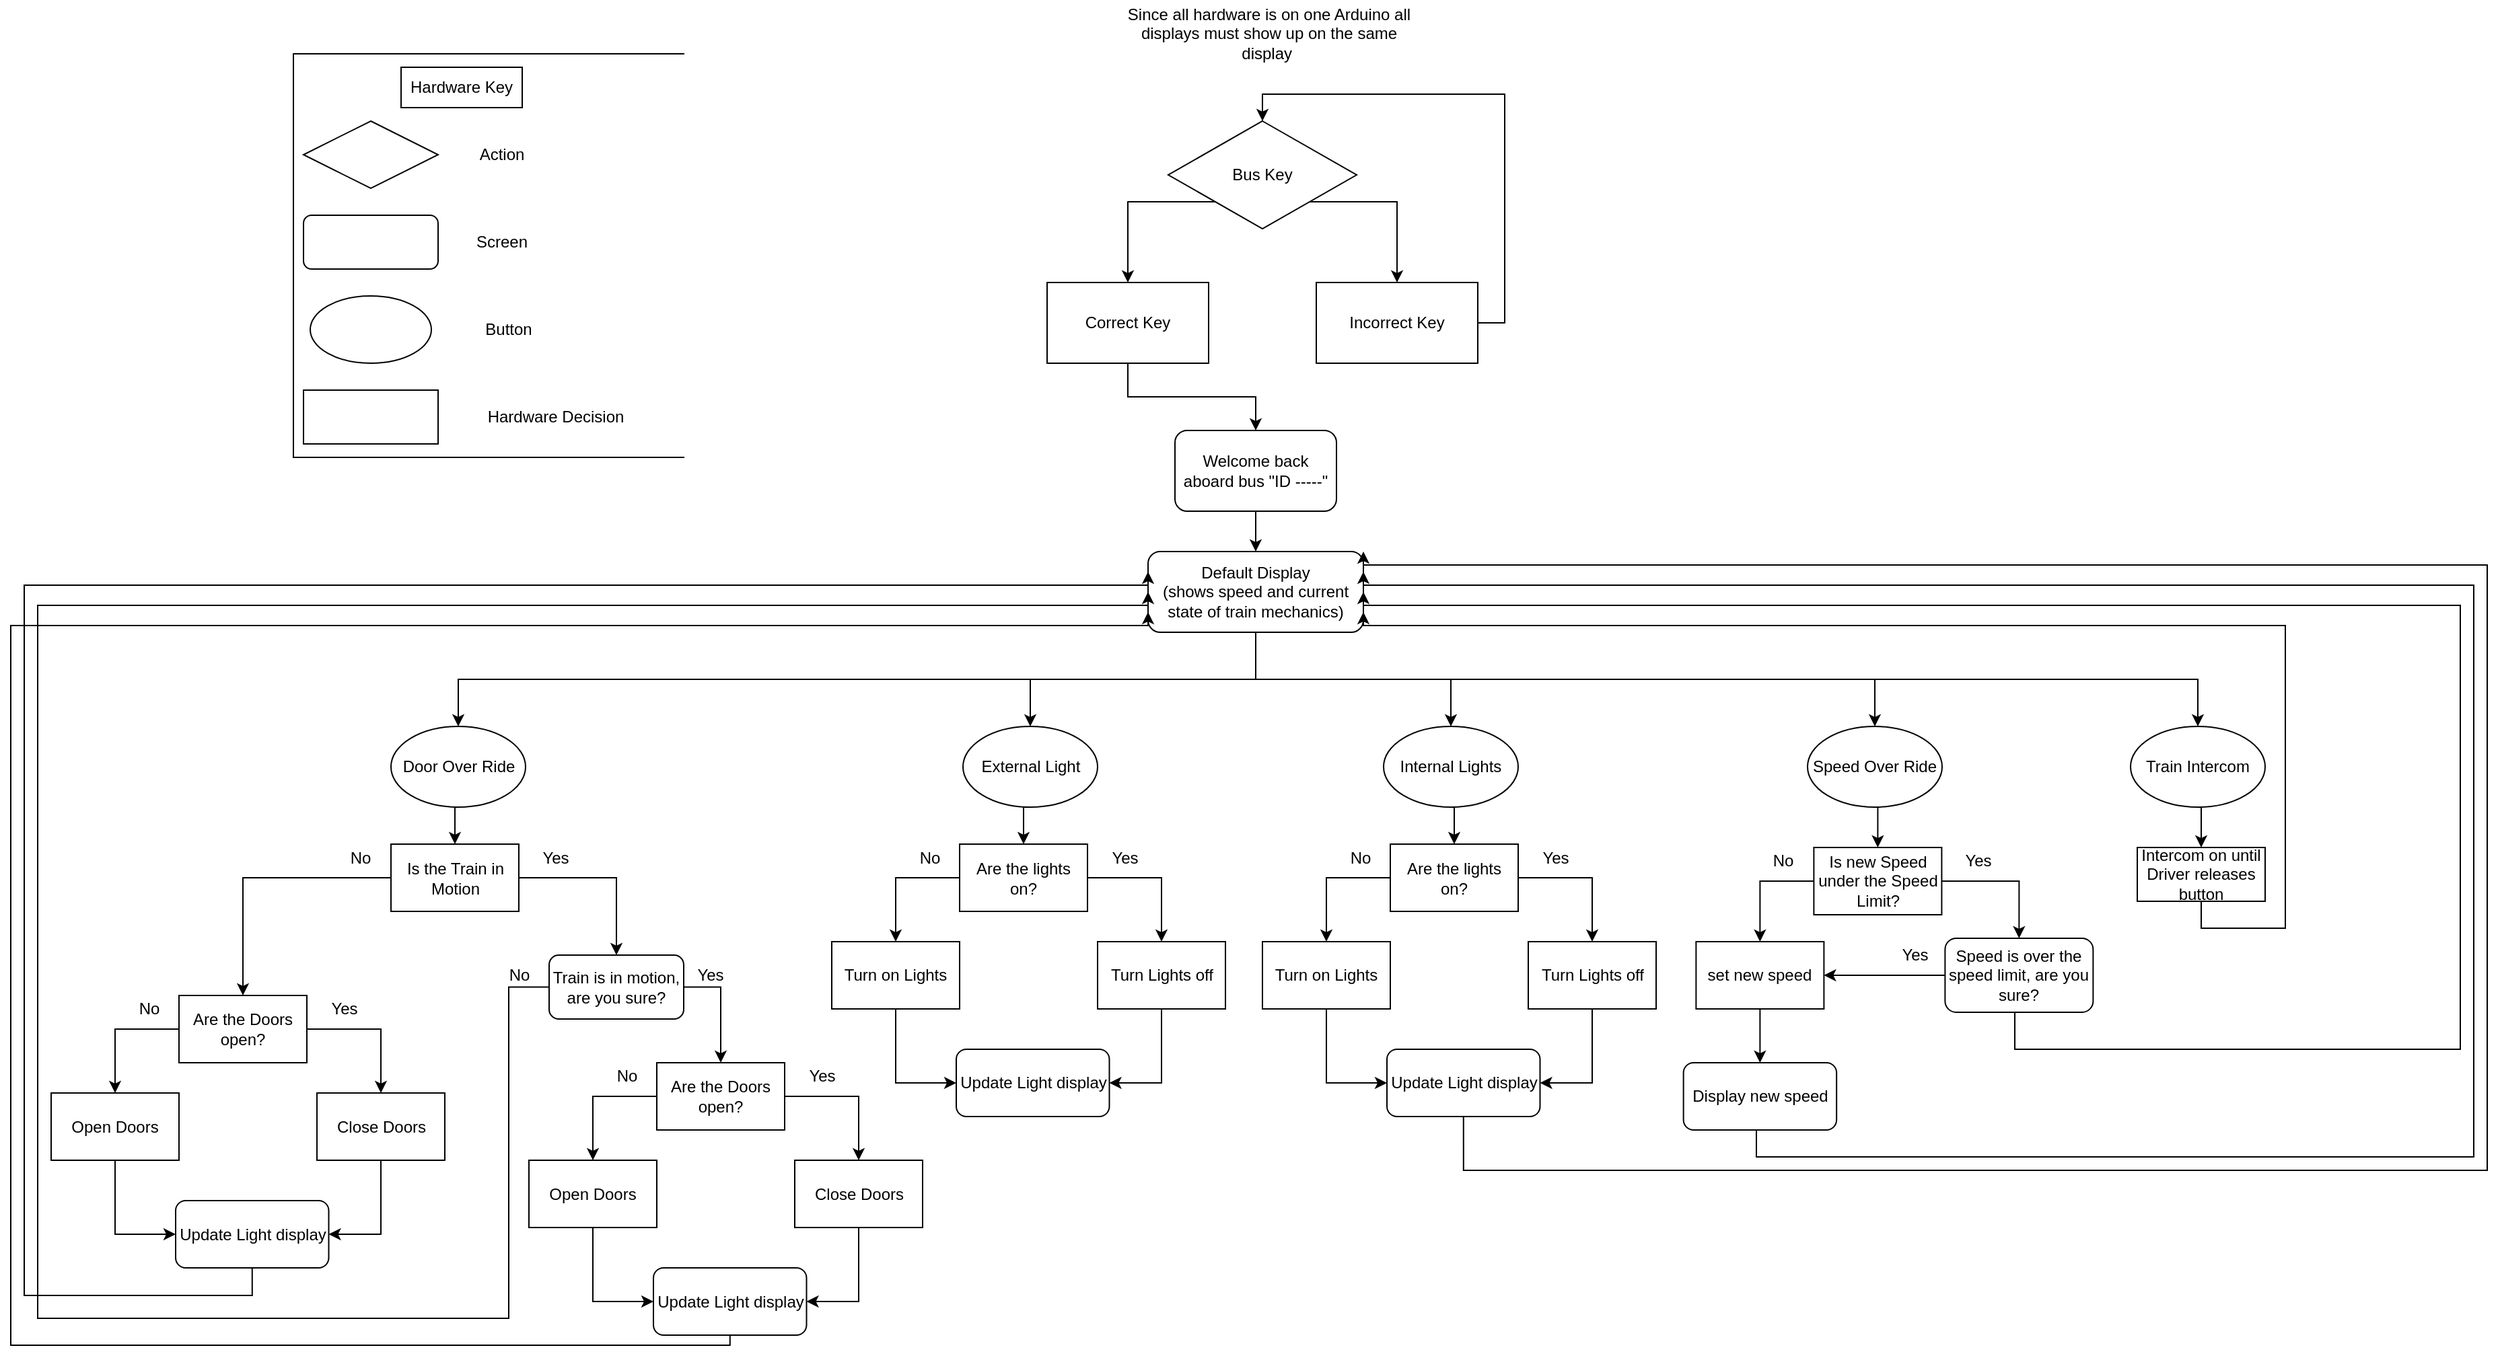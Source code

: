 <mxfile version="14.2.9" type="github">
  <diagram id="9zGSrqXPqIjhty2C2Nkj" name="Page-1">
    <mxGraphModel dx="4070" dy="1323" grid="1" gridSize="10" guides="1" tooltips="1" connect="1" arrows="1" fold="1" page="1" pageScale="1" pageWidth="850" pageHeight="1100" math="0" shadow="0">
      <root>
        <mxCell id="0" />
        <mxCell id="1" parent="0" />
        <mxCell id="9l3UPbGqFEDprcxRc8I1-12" value="" style="whiteSpace=wrap;html=1;aspect=fixed;" vertex="1" parent="1">
          <mxGeometry x="-640" y="50" width="300" height="300" as="geometry" />
        </mxCell>
        <mxCell id="9l3UPbGqFEDprcxRc8I1-13" value="Hardware Key" style="rounded=0;whiteSpace=wrap;html=1;" vertex="1" parent="1">
          <mxGeometry x="-560" y="60" width="90" height="30" as="geometry" />
        </mxCell>
        <mxCell id="9l3UPbGqFEDprcxRc8I1-16" value="" style="rhombus;whiteSpace=wrap;html=1;" vertex="1" parent="1">
          <mxGeometry x="-632.5" y="100" width="100" height="50" as="geometry" />
        </mxCell>
        <mxCell id="9l3UPbGqFEDprcxRc8I1-18" value="" style="rounded=1;whiteSpace=wrap;html=1;" vertex="1" parent="1">
          <mxGeometry x="-632.5" y="170" width="100" height="40" as="geometry" />
        </mxCell>
        <mxCell id="9l3UPbGqFEDprcxRc8I1-19" value="Screen" style="text;html=1;strokeColor=none;fillColor=none;align=center;verticalAlign=middle;whiteSpace=wrap;rounded=0;" vertex="1" parent="1">
          <mxGeometry x="-505" y="180" width="40" height="20" as="geometry" />
        </mxCell>
        <mxCell id="9l3UPbGqFEDprcxRc8I1-20" value="Action" style="text;html=1;strokeColor=none;fillColor=none;align=center;verticalAlign=middle;whiteSpace=wrap;rounded=0;" vertex="1" parent="1">
          <mxGeometry x="-505" y="115" width="40" height="20" as="geometry" />
        </mxCell>
        <mxCell id="9l3UPbGqFEDprcxRc8I1-27" style="edgeStyle=orthogonalEdgeStyle;rounded=0;orthogonalLoop=1;jettySize=auto;html=1;exitX=0;exitY=1;exitDx=0;exitDy=0;entryX=0.5;entryY=0;entryDx=0;entryDy=0;" edge="1" parent="1" source="9l3UPbGqFEDprcxRc8I1-21" target="9l3UPbGqFEDprcxRc8I1-26">
          <mxGeometry relative="1" as="geometry">
            <mxPoint x="-20" y="200" as="targetPoint" />
            <Array as="points">
              <mxPoint x="-20" y="160" />
            </Array>
          </mxGeometry>
        </mxCell>
        <mxCell id="9l3UPbGqFEDprcxRc8I1-28" style="edgeStyle=orthogonalEdgeStyle;rounded=0;orthogonalLoop=1;jettySize=auto;html=1;exitX=1;exitY=1;exitDx=0;exitDy=0;entryX=0.5;entryY=0;entryDx=0;entryDy=0;" edge="1" parent="1" source="9l3UPbGqFEDprcxRc8I1-21" target="9l3UPbGqFEDprcxRc8I1-25">
          <mxGeometry relative="1" as="geometry">
            <Array as="points">
              <mxPoint x="180" y="160" />
            </Array>
          </mxGeometry>
        </mxCell>
        <mxCell id="9l3UPbGqFEDprcxRc8I1-21" value="Bus Key" style="rhombus;whiteSpace=wrap;html=1;" vertex="1" parent="1">
          <mxGeometry x="10" y="100" width="140" height="80" as="geometry" />
        </mxCell>
        <mxCell id="9l3UPbGqFEDprcxRc8I1-55" style="edgeStyle=orthogonalEdgeStyle;rounded=0;orthogonalLoop=1;jettySize=auto;html=1;exitX=0.5;exitY=1;exitDx=0;exitDy=0;entryX=0.5;entryY=0;entryDx=0;entryDy=0;" edge="1" parent="1" source="9l3UPbGqFEDprcxRc8I1-22" target="9l3UPbGqFEDprcxRc8I1-54">
          <mxGeometry relative="1" as="geometry" />
        </mxCell>
        <mxCell id="9l3UPbGqFEDprcxRc8I1-22" value="Welcome back aboard bus &quot;ID -----&quot;" style="rounded=1;whiteSpace=wrap;html=1;" vertex="1" parent="1">
          <mxGeometry x="15" y="330" width="120" height="60" as="geometry" />
        </mxCell>
        <mxCell id="9l3UPbGqFEDprcxRc8I1-23" value="" style="rounded=0;whiteSpace=wrap;html=1;" vertex="1" parent="1">
          <mxGeometry x="-632.5" y="300" width="100" height="40" as="geometry" />
        </mxCell>
        <mxCell id="9l3UPbGqFEDprcxRc8I1-24" value="Hardware Decision" style="text;html=1;strokeColor=none;fillColor=none;align=center;verticalAlign=middle;whiteSpace=wrap;rounded=0;" vertex="1" parent="1">
          <mxGeometry x="-505" y="310" width="120" height="20" as="geometry" />
        </mxCell>
        <mxCell id="9l3UPbGqFEDprcxRc8I1-29" style="edgeStyle=orthogonalEdgeStyle;rounded=0;orthogonalLoop=1;jettySize=auto;html=1;exitX=1;exitY=0.5;exitDx=0;exitDy=0;entryX=0.5;entryY=0;entryDx=0;entryDy=0;" edge="1" parent="1" source="9l3UPbGqFEDprcxRc8I1-25" target="9l3UPbGqFEDprcxRc8I1-21">
          <mxGeometry relative="1" as="geometry" />
        </mxCell>
        <mxCell id="9l3UPbGqFEDprcxRc8I1-25" value="Incorrect Key" style="rounded=0;whiteSpace=wrap;html=1;" vertex="1" parent="1">
          <mxGeometry x="120" y="220" width="120" height="60" as="geometry" />
        </mxCell>
        <mxCell id="9l3UPbGqFEDprcxRc8I1-30" style="edgeStyle=orthogonalEdgeStyle;rounded=0;orthogonalLoop=1;jettySize=auto;html=1;exitX=0.5;exitY=1;exitDx=0;exitDy=0;entryX=0.5;entryY=0;entryDx=0;entryDy=0;" edge="1" parent="1" source="9l3UPbGqFEDprcxRc8I1-26" target="9l3UPbGqFEDprcxRc8I1-22">
          <mxGeometry relative="1" as="geometry" />
        </mxCell>
        <mxCell id="9l3UPbGqFEDprcxRc8I1-26" value="Correct Key" style="rounded=0;whiteSpace=wrap;html=1;" vertex="1" parent="1">
          <mxGeometry x="-80" y="220" width="120" height="60" as="geometry" />
        </mxCell>
        <mxCell id="9l3UPbGqFEDprcxRc8I1-32" value="" style="ellipse;whiteSpace=wrap;html=1;" vertex="1" parent="1">
          <mxGeometry x="-627.5" y="230" width="90" height="50" as="geometry" />
        </mxCell>
        <mxCell id="9l3UPbGqFEDprcxRc8I1-33" value="Button" style="text;html=1;strokeColor=none;fillColor=none;align=center;verticalAlign=middle;whiteSpace=wrap;rounded=0;" vertex="1" parent="1">
          <mxGeometry x="-500" y="245" width="40" height="20" as="geometry" />
        </mxCell>
        <mxCell id="9l3UPbGqFEDprcxRc8I1-34" value="Since all hardware is on one Arduino all displays must show up on the same display&amp;nbsp;" style="text;html=1;strokeColor=none;fillColor=none;align=center;verticalAlign=middle;whiteSpace=wrap;rounded=0;" vertex="1" parent="1">
          <mxGeometry x="-30" y="10" width="230" height="50" as="geometry" />
        </mxCell>
        <mxCell id="9l3UPbGqFEDprcxRc8I1-138" style="edgeStyle=orthogonalEdgeStyle;rounded=0;orthogonalLoop=1;jettySize=auto;html=1;exitX=0.5;exitY=1;exitDx=0;exitDy=0;entryX=0.5;entryY=0;entryDx=0;entryDy=0;" edge="1" parent="1" source="9l3UPbGqFEDprcxRc8I1-49" target="9l3UPbGqFEDprcxRc8I1-134">
          <mxGeometry relative="1" as="geometry" />
        </mxCell>
        <mxCell id="9l3UPbGqFEDprcxRc8I1-49" value="Door Over Ride" style="ellipse;whiteSpace=wrap;html=1;" vertex="1" parent="1">
          <mxGeometry x="-567.5" y="550" width="100" height="60" as="geometry" />
        </mxCell>
        <mxCell id="9l3UPbGqFEDprcxRc8I1-121" style="edgeStyle=orthogonalEdgeStyle;rounded=0;orthogonalLoop=1;jettySize=auto;html=1;exitX=0.5;exitY=1;exitDx=0;exitDy=0;entryX=0.5;entryY=0;entryDx=0;entryDy=0;" edge="1" parent="1" source="9l3UPbGqFEDprcxRc8I1-50" target="9l3UPbGqFEDprcxRc8I1-113">
          <mxGeometry relative="1" as="geometry" />
        </mxCell>
        <mxCell id="9l3UPbGqFEDprcxRc8I1-50" value="External Light" style="ellipse;whiteSpace=wrap;html=1;" vertex="1" parent="1">
          <mxGeometry x="-142.5" y="550" width="100" height="60" as="geometry" />
        </mxCell>
        <mxCell id="9l3UPbGqFEDprcxRc8I1-100" style="edgeStyle=orthogonalEdgeStyle;rounded=0;orthogonalLoop=1;jettySize=auto;html=1;exitX=0.5;exitY=1;exitDx=0;exitDy=0;entryX=0.5;entryY=0;entryDx=0;entryDy=0;" edge="1" parent="1" source="9l3UPbGqFEDprcxRc8I1-51" target="9l3UPbGqFEDprcxRc8I1-85">
          <mxGeometry relative="1" as="geometry" />
        </mxCell>
        <mxCell id="9l3UPbGqFEDprcxRc8I1-51" value="Internal Lights" style="ellipse;whiteSpace=wrap;html=1;" vertex="1" parent="1">
          <mxGeometry x="170" y="550" width="100" height="60" as="geometry" />
        </mxCell>
        <mxCell id="9l3UPbGqFEDprcxRc8I1-62" style="edgeStyle=orthogonalEdgeStyle;rounded=0;orthogonalLoop=1;jettySize=auto;html=1;exitX=0.5;exitY=1;exitDx=0;exitDy=0;entryX=0.5;entryY=0;entryDx=0;entryDy=0;" edge="1" parent="1" source="9l3UPbGqFEDprcxRc8I1-52" target="9l3UPbGqFEDprcxRc8I1-61">
          <mxGeometry relative="1" as="geometry" />
        </mxCell>
        <mxCell id="9l3UPbGqFEDprcxRc8I1-52" value="Speed Over Ride" style="ellipse;whiteSpace=wrap;html=1;" vertex="1" parent="1">
          <mxGeometry x="485" y="550" width="100" height="60" as="geometry" />
        </mxCell>
        <mxCell id="9l3UPbGqFEDprcxRc8I1-83" style="edgeStyle=orthogonalEdgeStyle;rounded=0;orthogonalLoop=1;jettySize=auto;html=1;exitX=0.5;exitY=1;exitDx=0;exitDy=0;entryX=0.5;entryY=0;entryDx=0;entryDy=0;" edge="1" parent="1" source="9l3UPbGqFEDprcxRc8I1-53" target="9l3UPbGqFEDprcxRc8I1-82">
          <mxGeometry relative="1" as="geometry" />
        </mxCell>
        <mxCell id="9l3UPbGqFEDprcxRc8I1-53" value="Train Intercom" style="ellipse;whiteSpace=wrap;html=1;" vertex="1" parent="1">
          <mxGeometry x="725" y="550" width="100" height="60" as="geometry" />
        </mxCell>
        <mxCell id="9l3UPbGqFEDprcxRc8I1-56" style="edgeStyle=orthogonalEdgeStyle;rounded=0;orthogonalLoop=1;jettySize=auto;html=1;exitX=0.5;exitY=1;exitDx=0;exitDy=0;entryX=0.5;entryY=0;entryDx=0;entryDy=0;" edge="1" parent="1" source="9l3UPbGqFEDprcxRc8I1-54" target="9l3UPbGqFEDprcxRc8I1-51">
          <mxGeometry relative="1" as="geometry" />
        </mxCell>
        <mxCell id="9l3UPbGqFEDprcxRc8I1-57" style="edgeStyle=orthogonalEdgeStyle;rounded=0;orthogonalLoop=1;jettySize=auto;html=1;exitX=0.5;exitY=1;exitDx=0;exitDy=0;entryX=0.5;entryY=0;entryDx=0;entryDy=0;" edge="1" parent="1" source="9l3UPbGqFEDprcxRc8I1-54" target="9l3UPbGqFEDprcxRc8I1-52">
          <mxGeometry relative="1" as="geometry" />
        </mxCell>
        <mxCell id="9l3UPbGqFEDprcxRc8I1-58" style="edgeStyle=orthogonalEdgeStyle;rounded=0;orthogonalLoop=1;jettySize=auto;html=1;exitX=0.5;exitY=1;exitDx=0;exitDy=0;entryX=0.5;entryY=0;entryDx=0;entryDy=0;" edge="1" parent="1" source="9l3UPbGqFEDprcxRc8I1-54" target="9l3UPbGqFEDprcxRc8I1-50">
          <mxGeometry relative="1" as="geometry" />
        </mxCell>
        <mxCell id="9l3UPbGqFEDprcxRc8I1-59" style="edgeStyle=orthogonalEdgeStyle;rounded=0;orthogonalLoop=1;jettySize=auto;html=1;exitX=0.5;exitY=1;exitDx=0;exitDy=0;entryX=0.5;entryY=0;entryDx=0;entryDy=0;" edge="1" parent="1" source="9l3UPbGqFEDprcxRc8I1-54" target="9l3UPbGqFEDprcxRc8I1-49">
          <mxGeometry relative="1" as="geometry" />
        </mxCell>
        <mxCell id="9l3UPbGqFEDprcxRc8I1-60" style="edgeStyle=orthogonalEdgeStyle;rounded=0;orthogonalLoop=1;jettySize=auto;html=1;exitX=0.5;exitY=1;exitDx=0;exitDy=0;" edge="1" parent="1" source="9l3UPbGqFEDprcxRc8I1-54" target="9l3UPbGqFEDprcxRc8I1-53">
          <mxGeometry relative="1" as="geometry" />
        </mxCell>
        <mxCell id="9l3UPbGqFEDprcxRc8I1-54" value="Default Display&lt;br&gt;(shows speed and current state of train mechanics)" style="rounded=1;whiteSpace=wrap;html=1;" vertex="1" parent="1">
          <mxGeometry x="-5" y="420" width="160" height="60" as="geometry" />
        </mxCell>
        <mxCell id="9l3UPbGqFEDprcxRc8I1-69" style="edgeStyle=orthogonalEdgeStyle;rounded=0;orthogonalLoop=1;jettySize=auto;html=1;exitX=0;exitY=0.5;exitDx=0;exitDy=0;entryX=0.5;entryY=0;entryDx=0;entryDy=0;" edge="1" parent="1" source="9l3UPbGqFEDprcxRc8I1-61" target="9l3UPbGqFEDprcxRc8I1-65">
          <mxGeometry relative="1" as="geometry" />
        </mxCell>
        <mxCell id="9l3UPbGqFEDprcxRc8I1-70" style="edgeStyle=orthogonalEdgeStyle;rounded=0;orthogonalLoop=1;jettySize=auto;html=1;exitX=1;exitY=0.5;exitDx=0;exitDy=0;entryX=0.5;entryY=0;entryDx=0;entryDy=0;" edge="1" parent="1" source="9l3UPbGqFEDprcxRc8I1-61" target="9l3UPbGqFEDprcxRc8I1-68">
          <mxGeometry relative="1" as="geometry" />
        </mxCell>
        <mxCell id="9l3UPbGqFEDprcxRc8I1-61" value="Is new Speed under the Speed Limit?" style="rounded=0;whiteSpace=wrap;html=1;" vertex="1" parent="1">
          <mxGeometry x="489.69" y="640" width="95" height="50" as="geometry" />
        </mxCell>
        <mxCell id="9l3UPbGqFEDprcxRc8I1-78" style="edgeStyle=orthogonalEdgeStyle;rounded=0;orthogonalLoop=1;jettySize=auto;html=1;exitX=0.5;exitY=1;exitDx=0;exitDy=0;entryX=0.5;entryY=0;entryDx=0;entryDy=0;" edge="1" parent="1" source="9l3UPbGqFEDprcxRc8I1-65" target="9l3UPbGqFEDprcxRc8I1-76">
          <mxGeometry relative="1" as="geometry" />
        </mxCell>
        <mxCell id="9l3UPbGqFEDprcxRc8I1-65" value="set new speed" style="rounded=0;whiteSpace=wrap;html=1;" vertex="1" parent="1">
          <mxGeometry x="402.19" y="710" width="95" height="50" as="geometry" />
        </mxCell>
        <mxCell id="9l3UPbGqFEDprcxRc8I1-73" style="edgeStyle=orthogonalEdgeStyle;rounded=0;orthogonalLoop=1;jettySize=auto;html=1;exitX=0;exitY=0.5;exitDx=0;exitDy=0;entryX=1;entryY=0.5;entryDx=0;entryDy=0;" edge="1" parent="1" source="9l3UPbGqFEDprcxRc8I1-68" target="9l3UPbGqFEDprcxRc8I1-65">
          <mxGeometry relative="1" as="geometry" />
        </mxCell>
        <mxCell id="9l3UPbGqFEDprcxRc8I1-75" style="edgeStyle=orthogonalEdgeStyle;rounded=0;orthogonalLoop=1;jettySize=auto;html=1;exitX=0.5;exitY=1;exitDx=0;exitDy=0;entryX=1;entryY=0.5;entryDx=0;entryDy=0;" edge="1" parent="1" source="9l3UPbGqFEDprcxRc8I1-68" target="9l3UPbGqFEDprcxRc8I1-54">
          <mxGeometry relative="1" as="geometry">
            <mxPoint x="840" y="460" as="targetPoint" />
            <Array as="points">
              <mxPoint x="639" y="763" />
              <mxPoint x="639" y="790" />
              <mxPoint x="970" y="790" />
              <mxPoint x="970" y="460" />
            </Array>
          </mxGeometry>
        </mxCell>
        <mxCell id="9l3UPbGqFEDprcxRc8I1-68" value="Speed is over the speed limit, are you sure?" style="rounded=1;whiteSpace=wrap;html=1;" vertex="1" parent="1">
          <mxGeometry x="587.19" y="707.5" width="110" height="55" as="geometry" />
        </mxCell>
        <mxCell id="9l3UPbGqFEDprcxRc8I1-71" value="No" style="text;html=1;strokeColor=none;fillColor=none;align=center;verticalAlign=middle;whiteSpace=wrap;rounded=0;" vertex="1" parent="1">
          <mxGeometry x="447.19" y="640" width="40" height="20" as="geometry" />
        </mxCell>
        <mxCell id="9l3UPbGqFEDprcxRc8I1-72" value="Yes" style="text;html=1;strokeColor=none;fillColor=none;align=center;verticalAlign=middle;whiteSpace=wrap;rounded=0;" vertex="1" parent="1">
          <mxGeometry x="592.19" y="640" width="40" height="20" as="geometry" />
        </mxCell>
        <mxCell id="9l3UPbGqFEDprcxRc8I1-74" value="Yes" style="text;html=1;strokeColor=none;fillColor=none;align=center;verticalAlign=middle;whiteSpace=wrap;rounded=0;" vertex="1" parent="1">
          <mxGeometry x="544.69" y="710" width="40" height="20" as="geometry" />
        </mxCell>
        <mxCell id="9l3UPbGqFEDprcxRc8I1-81" style="edgeStyle=orthogonalEdgeStyle;rounded=0;orthogonalLoop=1;jettySize=auto;html=1;exitX=0.5;exitY=1;exitDx=0;exitDy=0;entryX=1;entryY=0.25;entryDx=0;entryDy=0;" edge="1" parent="1" source="9l3UPbGqFEDprcxRc8I1-76" target="9l3UPbGqFEDprcxRc8I1-54">
          <mxGeometry relative="1" as="geometry">
            <mxPoint x="980" y="440" as="targetPoint" />
            <Array as="points">
              <mxPoint x="447" y="850" />
              <mxPoint x="447" y="870" />
              <mxPoint x="980" y="870" />
              <mxPoint x="980" y="445" />
            </Array>
          </mxGeometry>
        </mxCell>
        <mxCell id="9l3UPbGqFEDprcxRc8I1-76" value="Display new speed" style="rounded=1;whiteSpace=wrap;html=1;" vertex="1" parent="1">
          <mxGeometry x="392.82" y="800" width="113.75" height="50" as="geometry" />
        </mxCell>
        <mxCell id="9l3UPbGqFEDprcxRc8I1-84" style="edgeStyle=orthogonalEdgeStyle;rounded=0;orthogonalLoop=1;jettySize=auto;html=1;exitX=0.5;exitY=1;exitDx=0;exitDy=0;entryX=1;entryY=0.75;entryDx=0;entryDy=0;" edge="1" parent="1" source="9l3UPbGqFEDprcxRc8I1-82" target="9l3UPbGqFEDprcxRc8I1-54">
          <mxGeometry relative="1" as="geometry">
            <Array as="points">
              <mxPoint x="778" y="700" />
              <mxPoint x="840" y="700" />
              <mxPoint x="840" y="475" />
            </Array>
          </mxGeometry>
        </mxCell>
        <mxCell id="9l3UPbGqFEDprcxRc8I1-82" value="Intercom on until Driver releases button" style="rounded=0;whiteSpace=wrap;html=1;" vertex="1" parent="1">
          <mxGeometry x="730" y="640" width="95" height="40" as="geometry" />
        </mxCell>
        <mxCell id="9l3UPbGqFEDprcxRc8I1-93" style="edgeStyle=orthogonalEdgeStyle;rounded=0;orthogonalLoop=1;jettySize=auto;html=1;exitX=0;exitY=0.5;exitDx=0;exitDy=0;entryX=0.5;entryY=0;entryDx=0;entryDy=0;" edge="1" parent="1" source="9l3UPbGqFEDprcxRc8I1-85" target="9l3UPbGqFEDprcxRc8I1-89">
          <mxGeometry relative="1" as="geometry" />
        </mxCell>
        <mxCell id="9l3UPbGqFEDprcxRc8I1-94" style="edgeStyle=orthogonalEdgeStyle;rounded=0;orthogonalLoop=1;jettySize=auto;html=1;exitX=1;exitY=0.5;exitDx=0;exitDy=0;entryX=0.5;entryY=0;entryDx=0;entryDy=0;" edge="1" parent="1" source="9l3UPbGqFEDprcxRc8I1-85" target="9l3UPbGqFEDprcxRc8I1-90">
          <mxGeometry relative="1" as="geometry" />
        </mxCell>
        <mxCell id="9l3UPbGqFEDprcxRc8I1-85" value="Are the lights on?" style="rounded=0;whiteSpace=wrap;html=1;" vertex="1" parent="1">
          <mxGeometry x="175" y="637.5" width="95" height="50" as="geometry" />
        </mxCell>
        <mxCell id="9l3UPbGqFEDprcxRc8I1-86" value="No" style="text;html=1;strokeColor=none;fillColor=none;align=center;verticalAlign=middle;whiteSpace=wrap;rounded=0;" vertex="1" parent="1">
          <mxGeometry x="132.5" y="637.5" width="40" height="20" as="geometry" />
        </mxCell>
        <mxCell id="9l3UPbGqFEDprcxRc8I1-87" value="Yes" style="text;html=1;strokeColor=none;fillColor=none;align=center;verticalAlign=middle;whiteSpace=wrap;rounded=0;" vertex="1" parent="1">
          <mxGeometry x="277.5" y="637.5" width="40" height="20" as="geometry" />
        </mxCell>
        <mxCell id="9l3UPbGqFEDprcxRc8I1-95" style="edgeStyle=orthogonalEdgeStyle;rounded=0;orthogonalLoop=1;jettySize=auto;html=1;exitX=0.5;exitY=1;exitDx=0;exitDy=0;entryX=0;entryY=0.5;entryDx=0;entryDy=0;" edge="1" parent="1" source="9l3UPbGqFEDprcxRc8I1-89" target="9l3UPbGqFEDprcxRc8I1-92">
          <mxGeometry relative="1" as="geometry" />
        </mxCell>
        <mxCell id="9l3UPbGqFEDprcxRc8I1-89" value="Turn on Lights" style="rounded=0;whiteSpace=wrap;html=1;" vertex="1" parent="1">
          <mxGeometry x="80" y="710" width="95" height="50" as="geometry" />
        </mxCell>
        <mxCell id="9l3UPbGqFEDprcxRc8I1-96" style="edgeStyle=orthogonalEdgeStyle;rounded=0;orthogonalLoop=1;jettySize=auto;html=1;exitX=0.5;exitY=1;exitDx=0;exitDy=0;entryX=1;entryY=0.5;entryDx=0;entryDy=0;" edge="1" parent="1" source="9l3UPbGqFEDprcxRc8I1-90" target="9l3UPbGqFEDprcxRc8I1-92">
          <mxGeometry relative="1" as="geometry" />
        </mxCell>
        <mxCell id="9l3UPbGqFEDprcxRc8I1-90" value="Turn Lights off" style="rounded=0;whiteSpace=wrap;html=1;" vertex="1" parent="1">
          <mxGeometry x="277.5" y="710" width="95" height="50" as="geometry" />
        </mxCell>
        <mxCell id="9l3UPbGqFEDprcxRc8I1-99" style="edgeStyle=orthogonalEdgeStyle;rounded=0;orthogonalLoop=1;jettySize=auto;html=1;exitX=0.5;exitY=1;exitDx=0;exitDy=0;entryX=1;entryY=0;entryDx=0;entryDy=0;" edge="1" parent="1" source="9l3UPbGqFEDprcxRc8I1-92" target="9l3UPbGqFEDprcxRc8I1-54">
          <mxGeometry relative="1" as="geometry">
            <Array as="points">
              <mxPoint x="229" y="880" />
              <mxPoint x="990" y="880" />
              <mxPoint x="990" y="430" />
            </Array>
          </mxGeometry>
        </mxCell>
        <mxCell id="9l3UPbGqFEDprcxRc8I1-92" value="Update Light display" style="rounded=1;whiteSpace=wrap;html=1;" vertex="1" parent="1">
          <mxGeometry x="172.5" y="790" width="113.75" height="50" as="geometry" />
        </mxCell>
        <mxCell id="9l3UPbGqFEDprcxRc8I1-111" style="edgeStyle=orthogonalEdgeStyle;rounded=0;orthogonalLoop=1;jettySize=auto;html=1;exitX=0;exitY=0.5;exitDx=0;exitDy=0;entryX=0.5;entryY=0;entryDx=0;entryDy=0;" edge="1" parent="1" source="9l3UPbGqFEDprcxRc8I1-113" target="9l3UPbGqFEDprcxRc8I1-117">
          <mxGeometry relative="1" as="geometry" />
        </mxCell>
        <mxCell id="9l3UPbGqFEDprcxRc8I1-112" style="edgeStyle=orthogonalEdgeStyle;rounded=0;orthogonalLoop=1;jettySize=auto;html=1;exitX=1;exitY=0.5;exitDx=0;exitDy=0;entryX=0.5;entryY=0;entryDx=0;entryDy=0;" edge="1" parent="1" source="9l3UPbGqFEDprcxRc8I1-113" target="9l3UPbGqFEDprcxRc8I1-119">
          <mxGeometry relative="1" as="geometry" />
        </mxCell>
        <mxCell id="9l3UPbGqFEDprcxRc8I1-113" value="Are the lights on?" style="rounded=0;whiteSpace=wrap;html=1;" vertex="1" parent="1">
          <mxGeometry x="-145" y="637.5" width="95" height="50" as="geometry" />
        </mxCell>
        <mxCell id="9l3UPbGqFEDprcxRc8I1-114" value="No" style="text;html=1;strokeColor=none;fillColor=none;align=center;verticalAlign=middle;whiteSpace=wrap;rounded=0;" vertex="1" parent="1">
          <mxGeometry x="-187.5" y="637.5" width="40" height="20" as="geometry" />
        </mxCell>
        <mxCell id="9l3UPbGqFEDprcxRc8I1-115" value="Yes" style="text;html=1;strokeColor=none;fillColor=none;align=center;verticalAlign=middle;whiteSpace=wrap;rounded=0;" vertex="1" parent="1">
          <mxGeometry x="-42.5" y="637.5" width="40" height="20" as="geometry" />
        </mxCell>
        <mxCell id="9l3UPbGqFEDprcxRc8I1-116" style="edgeStyle=orthogonalEdgeStyle;rounded=0;orthogonalLoop=1;jettySize=auto;html=1;exitX=0.5;exitY=1;exitDx=0;exitDy=0;entryX=0;entryY=0.5;entryDx=0;entryDy=0;" edge="1" parent="1" source="9l3UPbGqFEDprcxRc8I1-117" target="9l3UPbGqFEDprcxRc8I1-120">
          <mxGeometry relative="1" as="geometry" />
        </mxCell>
        <mxCell id="9l3UPbGqFEDprcxRc8I1-117" value="Turn on Lights" style="rounded=0;whiteSpace=wrap;html=1;" vertex="1" parent="1">
          <mxGeometry x="-240" y="710" width="95" height="50" as="geometry" />
        </mxCell>
        <mxCell id="9l3UPbGqFEDprcxRc8I1-118" style="edgeStyle=orthogonalEdgeStyle;rounded=0;orthogonalLoop=1;jettySize=auto;html=1;exitX=0.5;exitY=1;exitDx=0;exitDy=0;entryX=1;entryY=0.5;entryDx=0;entryDy=0;" edge="1" parent="1" source="9l3UPbGqFEDprcxRc8I1-119" target="9l3UPbGqFEDprcxRc8I1-120">
          <mxGeometry relative="1" as="geometry" />
        </mxCell>
        <mxCell id="9l3UPbGqFEDprcxRc8I1-119" value="Turn Lights off" style="rounded=0;whiteSpace=wrap;html=1;" vertex="1" parent="1">
          <mxGeometry x="-42.5" y="710" width="95" height="50" as="geometry" />
        </mxCell>
        <mxCell id="9l3UPbGqFEDprcxRc8I1-120" value="Update Light display" style="rounded=1;whiteSpace=wrap;html=1;" vertex="1" parent="1">
          <mxGeometry x="-147.5" y="790" width="113.75" height="50" as="geometry" />
        </mxCell>
        <mxCell id="9l3UPbGqFEDprcxRc8I1-122" style="edgeStyle=orthogonalEdgeStyle;rounded=0;orthogonalLoop=1;jettySize=auto;html=1;exitX=0;exitY=0.5;exitDx=0;exitDy=0;entryX=0.5;entryY=0;entryDx=0;entryDy=0;" edge="1" parent="1" source="9l3UPbGqFEDprcxRc8I1-124" target="9l3UPbGqFEDprcxRc8I1-128">
          <mxGeometry relative="1" as="geometry" />
        </mxCell>
        <mxCell id="9l3UPbGqFEDprcxRc8I1-123" style="edgeStyle=orthogonalEdgeStyle;rounded=0;orthogonalLoop=1;jettySize=auto;html=1;exitX=1;exitY=0.5;exitDx=0;exitDy=0;entryX=0.5;entryY=0;entryDx=0;entryDy=0;" edge="1" parent="1" source="9l3UPbGqFEDprcxRc8I1-124" target="9l3UPbGqFEDprcxRc8I1-130">
          <mxGeometry relative="1" as="geometry" />
        </mxCell>
        <mxCell id="9l3UPbGqFEDprcxRc8I1-124" value="Are the Doors open?" style="rounded=0;whiteSpace=wrap;html=1;" vertex="1" parent="1">
          <mxGeometry x="-725" y="750" width="95" height="50" as="geometry" />
        </mxCell>
        <mxCell id="9l3UPbGqFEDprcxRc8I1-125" value="No" style="text;html=1;strokeColor=none;fillColor=none;align=center;verticalAlign=middle;whiteSpace=wrap;rounded=0;" vertex="1" parent="1">
          <mxGeometry x="-767.5" y="750" width="40" height="20" as="geometry" />
        </mxCell>
        <mxCell id="9l3UPbGqFEDprcxRc8I1-126" value="Yes" style="text;html=1;strokeColor=none;fillColor=none;align=center;verticalAlign=middle;whiteSpace=wrap;rounded=0;" vertex="1" parent="1">
          <mxGeometry x="-622.5" y="750" width="40" height="20" as="geometry" />
        </mxCell>
        <mxCell id="9l3UPbGqFEDprcxRc8I1-127" style="edgeStyle=orthogonalEdgeStyle;rounded=0;orthogonalLoop=1;jettySize=auto;html=1;exitX=0.5;exitY=1;exitDx=0;exitDy=0;entryX=0;entryY=0.5;entryDx=0;entryDy=0;" edge="1" parent="1" source="9l3UPbGqFEDprcxRc8I1-128" target="9l3UPbGqFEDprcxRc8I1-131">
          <mxGeometry relative="1" as="geometry" />
        </mxCell>
        <mxCell id="9l3UPbGqFEDprcxRc8I1-128" value="Open Doors" style="rounded=0;whiteSpace=wrap;html=1;" vertex="1" parent="1">
          <mxGeometry x="-820" y="822.5" width="95" height="50" as="geometry" />
        </mxCell>
        <mxCell id="9l3UPbGqFEDprcxRc8I1-129" style="edgeStyle=orthogonalEdgeStyle;rounded=0;orthogonalLoop=1;jettySize=auto;html=1;exitX=0.5;exitY=1;exitDx=0;exitDy=0;entryX=1;entryY=0.5;entryDx=0;entryDy=0;" edge="1" parent="1" source="9l3UPbGqFEDprcxRc8I1-130" target="9l3UPbGqFEDprcxRc8I1-131">
          <mxGeometry relative="1" as="geometry" />
        </mxCell>
        <mxCell id="9l3UPbGqFEDprcxRc8I1-130" value="Close Doors" style="rounded=0;whiteSpace=wrap;html=1;" vertex="1" parent="1">
          <mxGeometry x="-622.5" y="822.5" width="95" height="50" as="geometry" />
        </mxCell>
        <mxCell id="9l3UPbGqFEDprcxRc8I1-145" style="edgeStyle=orthogonalEdgeStyle;rounded=0;orthogonalLoop=1;jettySize=auto;html=1;exitX=0.5;exitY=1;exitDx=0;exitDy=0;entryX=0;entryY=0.25;entryDx=0;entryDy=0;" edge="1" parent="1" source="9l3UPbGqFEDprcxRc8I1-131" target="9l3UPbGqFEDprcxRc8I1-54">
          <mxGeometry relative="1" as="geometry">
            <Array as="points">
              <mxPoint x="-671" y="973" />
              <mxPoint x="-840" y="973" />
              <mxPoint x="-840" y="445" />
            </Array>
          </mxGeometry>
        </mxCell>
        <mxCell id="9l3UPbGqFEDprcxRc8I1-131" value="Update Light display" style="rounded=1;whiteSpace=wrap;html=1;" vertex="1" parent="1">
          <mxGeometry x="-727.5" y="902.5" width="113.75" height="50" as="geometry" />
        </mxCell>
        <mxCell id="9l3UPbGqFEDprcxRc8I1-137" style="edgeStyle=orthogonalEdgeStyle;rounded=0;orthogonalLoop=1;jettySize=auto;html=1;exitX=0;exitY=0.5;exitDx=0;exitDy=0;entryX=0.5;entryY=0;entryDx=0;entryDy=0;" edge="1" parent="1" source="9l3UPbGqFEDprcxRc8I1-134" target="9l3UPbGqFEDprcxRc8I1-124">
          <mxGeometry relative="1" as="geometry" />
        </mxCell>
        <mxCell id="9l3UPbGqFEDprcxRc8I1-140" style="edgeStyle=orthogonalEdgeStyle;rounded=0;orthogonalLoop=1;jettySize=auto;html=1;exitX=1;exitY=0.5;exitDx=0;exitDy=0;entryX=0.5;entryY=0;entryDx=0;entryDy=0;" edge="1" parent="1" source="9l3UPbGqFEDprcxRc8I1-134" target="9l3UPbGqFEDprcxRc8I1-139">
          <mxGeometry relative="1" as="geometry" />
        </mxCell>
        <mxCell id="9l3UPbGqFEDprcxRc8I1-134" value="Is the Train in Motion" style="rounded=0;whiteSpace=wrap;html=1;" vertex="1" parent="1">
          <mxGeometry x="-567.5" y="637.5" width="95" height="50" as="geometry" />
        </mxCell>
        <mxCell id="9l3UPbGqFEDprcxRc8I1-135" value="No" style="text;html=1;strokeColor=none;fillColor=none;align=center;verticalAlign=middle;whiteSpace=wrap;rounded=0;" vertex="1" parent="1">
          <mxGeometry x="-610" y="637.5" width="40" height="20" as="geometry" />
        </mxCell>
        <mxCell id="9l3UPbGqFEDprcxRc8I1-136" value="Yes" style="text;html=1;strokeColor=none;fillColor=none;align=center;verticalAlign=middle;whiteSpace=wrap;rounded=0;" vertex="1" parent="1">
          <mxGeometry x="-465.0" y="637.5" width="40" height="20" as="geometry" />
        </mxCell>
        <mxCell id="9l3UPbGqFEDprcxRc8I1-146" style="edgeStyle=orthogonalEdgeStyle;rounded=0;orthogonalLoop=1;jettySize=auto;html=1;exitX=0;exitY=0.5;exitDx=0;exitDy=0;entryX=0;entryY=0.5;entryDx=0;entryDy=0;" edge="1" parent="1" source="9l3UPbGqFEDprcxRc8I1-139" target="9l3UPbGqFEDprcxRc8I1-54">
          <mxGeometry relative="1" as="geometry">
            <mxPoint x="-220" y="390" as="targetPoint" />
            <Array as="points">
              <mxPoint x="-480" y="744" />
              <mxPoint x="-480" y="990" />
              <mxPoint x="-830" y="990" />
              <mxPoint x="-830" y="460" />
            </Array>
          </mxGeometry>
        </mxCell>
        <mxCell id="9l3UPbGqFEDprcxRc8I1-158" style="edgeStyle=orthogonalEdgeStyle;rounded=0;orthogonalLoop=1;jettySize=auto;html=1;exitX=1;exitY=0.5;exitDx=0;exitDy=0;entryX=0.5;entryY=0;entryDx=0;entryDy=0;" edge="1" parent="1" source="9l3UPbGqFEDprcxRc8I1-139" target="9l3UPbGqFEDprcxRc8I1-149">
          <mxGeometry relative="1" as="geometry" />
        </mxCell>
        <mxCell id="9l3UPbGqFEDprcxRc8I1-139" value="Train is in motion, are you sure?" style="rounded=1;whiteSpace=wrap;html=1;" vertex="1" parent="1">
          <mxGeometry x="-450" y="720" width="100" height="47.5" as="geometry" />
        </mxCell>
        <mxCell id="9l3UPbGqFEDprcxRc8I1-143" value="No" style="text;html=1;strokeColor=none;fillColor=none;align=center;verticalAlign=middle;whiteSpace=wrap;rounded=0;" vertex="1" parent="1">
          <mxGeometry x="-492.5" y="725" width="40" height="20" as="geometry" />
        </mxCell>
        <mxCell id="9l3UPbGqFEDprcxRc8I1-144" value="Yes" style="text;html=1;strokeColor=none;fillColor=none;align=center;verticalAlign=middle;whiteSpace=wrap;rounded=0;" vertex="1" parent="1">
          <mxGeometry x="-350" y="725" width="40" height="20" as="geometry" />
        </mxCell>
        <mxCell id="9l3UPbGqFEDprcxRc8I1-147" style="edgeStyle=orthogonalEdgeStyle;rounded=0;orthogonalLoop=1;jettySize=auto;html=1;exitX=0;exitY=0.5;exitDx=0;exitDy=0;entryX=0.5;entryY=0;entryDx=0;entryDy=0;" edge="1" parent="1" source="9l3UPbGqFEDprcxRc8I1-149" target="9l3UPbGqFEDprcxRc8I1-153">
          <mxGeometry relative="1" as="geometry" />
        </mxCell>
        <mxCell id="9l3UPbGqFEDprcxRc8I1-148" style="edgeStyle=orthogonalEdgeStyle;rounded=0;orthogonalLoop=1;jettySize=auto;html=1;exitX=1;exitY=0.5;exitDx=0;exitDy=0;entryX=0.5;entryY=0;entryDx=0;entryDy=0;" edge="1" parent="1" source="9l3UPbGqFEDprcxRc8I1-149" target="9l3UPbGqFEDprcxRc8I1-155">
          <mxGeometry relative="1" as="geometry" />
        </mxCell>
        <mxCell id="9l3UPbGqFEDprcxRc8I1-149" value="Are the Doors open?" style="rounded=0;whiteSpace=wrap;html=1;" vertex="1" parent="1">
          <mxGeometry x="-370" y="800" width="95" height="50" as="geometry" />
        </mxCell>
        <mxCell id="9l3UPbGqFEDprcxRc8I1-150" value="No" style="text;html=1;strokeColor=none;fillColor=none;align=center;verticalAlign=middle;whiteSpace=wrap;rounded=0;" vertex="1" parent="1">
          <mxGeometry x="-412.5" y="800" width="40" height="20" as="geometry" />
        </mxCell>
        <mxCell id="9l3UPbGqFEDprcxRc8I1-151" value="Yes" style="text;html=1;strokeColor=none;fillColor=none;align=center;verticalAlign=middle;whiteSpace=wrap;rounded=0;" vertex="1" parent="1">
          <mxGeometry x="-267.5" y="800" width="40" height="20" as="geometry" />
        </mxCell>
        <mxCell id="9l3UPbGqFEDprcxRc8I1-152" style="edgeStyle=orthogonalEdgeStyle;rounded=0;orthogonalLoop=1;jettySize=auto;html=1;exitX=0.5;exitY=1;exitDx=0;exitDy=0;entryX=0;entryY=0.5;entryDx=0;entryDy=0;" edge="1" parent="1" source="9l3UPbGqFEDprcxRc8I1-153" target="9l3UPbGqFEDprcxRc8I1-156">
          <mxGeometry relative="1" as="geometry" />
        </mxCell>
        <mxCell id="9l3UPbGqFEDprcxRc8I1-153" value="Open Doors" style="rounded=0;whiteSpace=wrap;html=1;" vertex="1" parent="1">
          <mxGeometry x="-465" y="872.5" width="95" height="50" as="geometry" />
        </mxCell>
        <mxCell id="9l3UPbGqFEDprcxRc8I1-154" style="edgeStyle=orthogonalEdgeStyle;rounded=0;orthogonalLoop=1;jettySize=auto;html=1;exitX=0.5;exitY=1;exitDx=0;exitDy=0;entryX=1;entryY=0.5;entryDx=0;entryDy=0;" edge="1" parent="1" source="9l3UPbGqFEDprcxRc8I1-155" target="9l3UPbGqFEDprcxRc8I1-156">
          <mxGeometry relative="1" as="geometry" />
        </mxCell>
        <mxCell id="9l3UPbGqFEDprcxRc8I1-155" value="Close Doors" style="rounded=0;whiteSpace=wrap;html=1;" vertex="1" parent="1">
          <mxGeometry x="-267.5" y="872.5" width="95" height="50" as="geometry" />
        </mxCell>
        <mxCell id="9l3UPbGqFEDprcxRc8I1-160" style="edgeStyle=orthogonalEdgeStyle;rounded=0;orthogonalLoop=1;jettySize=auto;html=1;exitX=0.5;exitY=1;exitDx=0;exitDy=0;entryX=0;entryY=0.75;entryDx=0;entryDy=0;" edge="1" parent="1" source="9l3UPbGqFEDprcxRc8I1-156" target="9l3UPbGqFEDprcxRc8I1-54">
          <mxGeometry relative="1" as="geometry">
            <Array as="points">
              <mxPoint x="-316" y="1010" />
              <mxPoint x="-850" y="1010" />
              <mxPoint x="-850" y="475" />
            </Array>
          </mxGeometry>
        </mxCell>
        <mxCell id="9l3UPbGqFEDprcxRc8I1-156" value="Update Light display" style="rounded=1;whiteSpace=wrap;html=1;" vertex="1" parent="1">
          <mxGeometry x="-372.5" y="952.5" width="113.75" height="50" as="geometry" />
        </mxCell>
      </root>
    </mxGraphModel>
  </diagram>
</mxfile>
